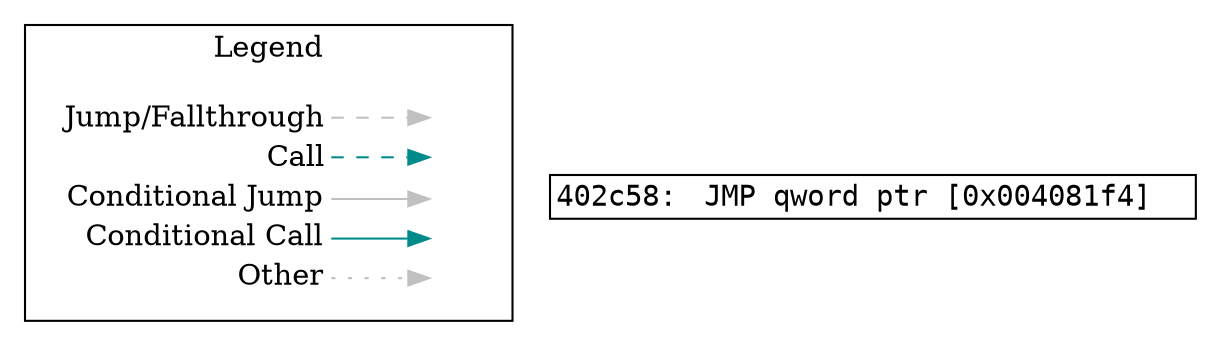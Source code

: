 digraph "func 0x402c58" {
  newrank=true;
  // Flow Type Legend
  subgraph cluster_01 { 
    rank=same;
    node [shape=plaintext]
    label = "Legend";
    key [label=<<table border="0" cellpadding="2" cellspacing="0" cellborder="0">
                  <tr><td align="right" port="i1">Jump/Fallthrough</td></tr>
                  <tr><td align="right" port="i2">Call</td></tr>
                  <tr><td align="right" port="i3">Conditional Jump</td></tr>
                  <tr><td align="right" port="i4">Conditional Call</td></tr>
                  <tr><td align="right" port="i5">Other</td></tr>
               </table>>];
    key2 [label=<<table border="0" cellpadding="2" cellspacing="0" cellborder="0">
                   <tr><td port="i1">&nbsp;</td></tr>
                   <tr><td port="i2">&nbsp;</td></tr>
                   <tr><td port="i3">&nbsp;</td></tr>
                   <tr><td port="i4">&nbsp;</td></tr>
                   <tr><td port="i5">&nbsp;</td></tr>
                </table>>];
    key:i1:e -> key2:i1:w [color=gray style=dashed];
    key:i2:e -> key2:i2:w [color=cyan4 style=dashed];
    key:i3:e -> key2:i3:w [color=gray];
    key:i4:e -> key2:i4:w [color=cyan4];
    key:i5:e -> key2:i5:w [color=gray style=dotted];
  }
  bb_402c58 [shape=plaintext label=<
    <TABLE BORDER="1" CELLBORDER="0" CELLSPACING="0">
      <TR>
        <TD PORT="insn_402c58" ALIGN="RIGHT"><FONT FACE="monospace">402c58: </FONT></TD>
        <TD ALIGN="LEFT"><FONT FACE="monospace">JMP qword ptr [0x004081f4]</FONT></TD>
        <TD>&nbsp;&nbsp;&nbsp;</TD> // for spacing
      </TR>
    </TABLE>>];
}